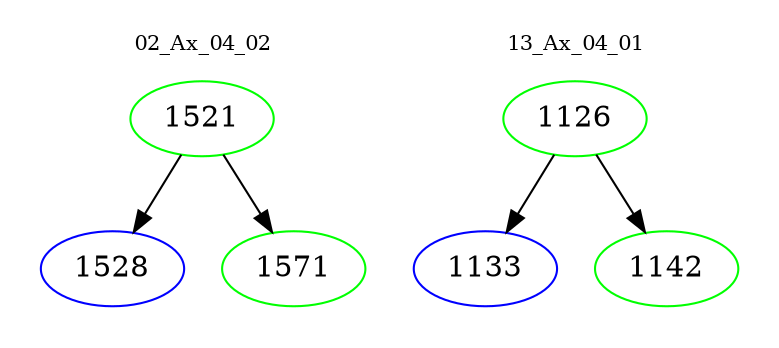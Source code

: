 digraph{
subgraph cluster_0 {
color = white
label = "02_Ax_04_02";
fontsize=10;
T0_1521 [label="1521", color="green"]
T0_1521 -> T0_1528 [color="black"]
T0_1528 [label="1528", color="blue"]
T0_1521 -> T0_1571 [color="black"]
T0_1571 [label="1571", color="green"]
}
subgraph cluster_1 {
color = white
label = "13_Ax_04_01";
fontsize=10;
T1_1126 [label="1126", color="green"]
T1_1126 -> T1_1133 [color="black"]
T1_1133 [label="1133", color="blue"]
T1_1126 -> T1_1142 [color="black"]
T1_1142 [label="1142", color="green"]
}
}
